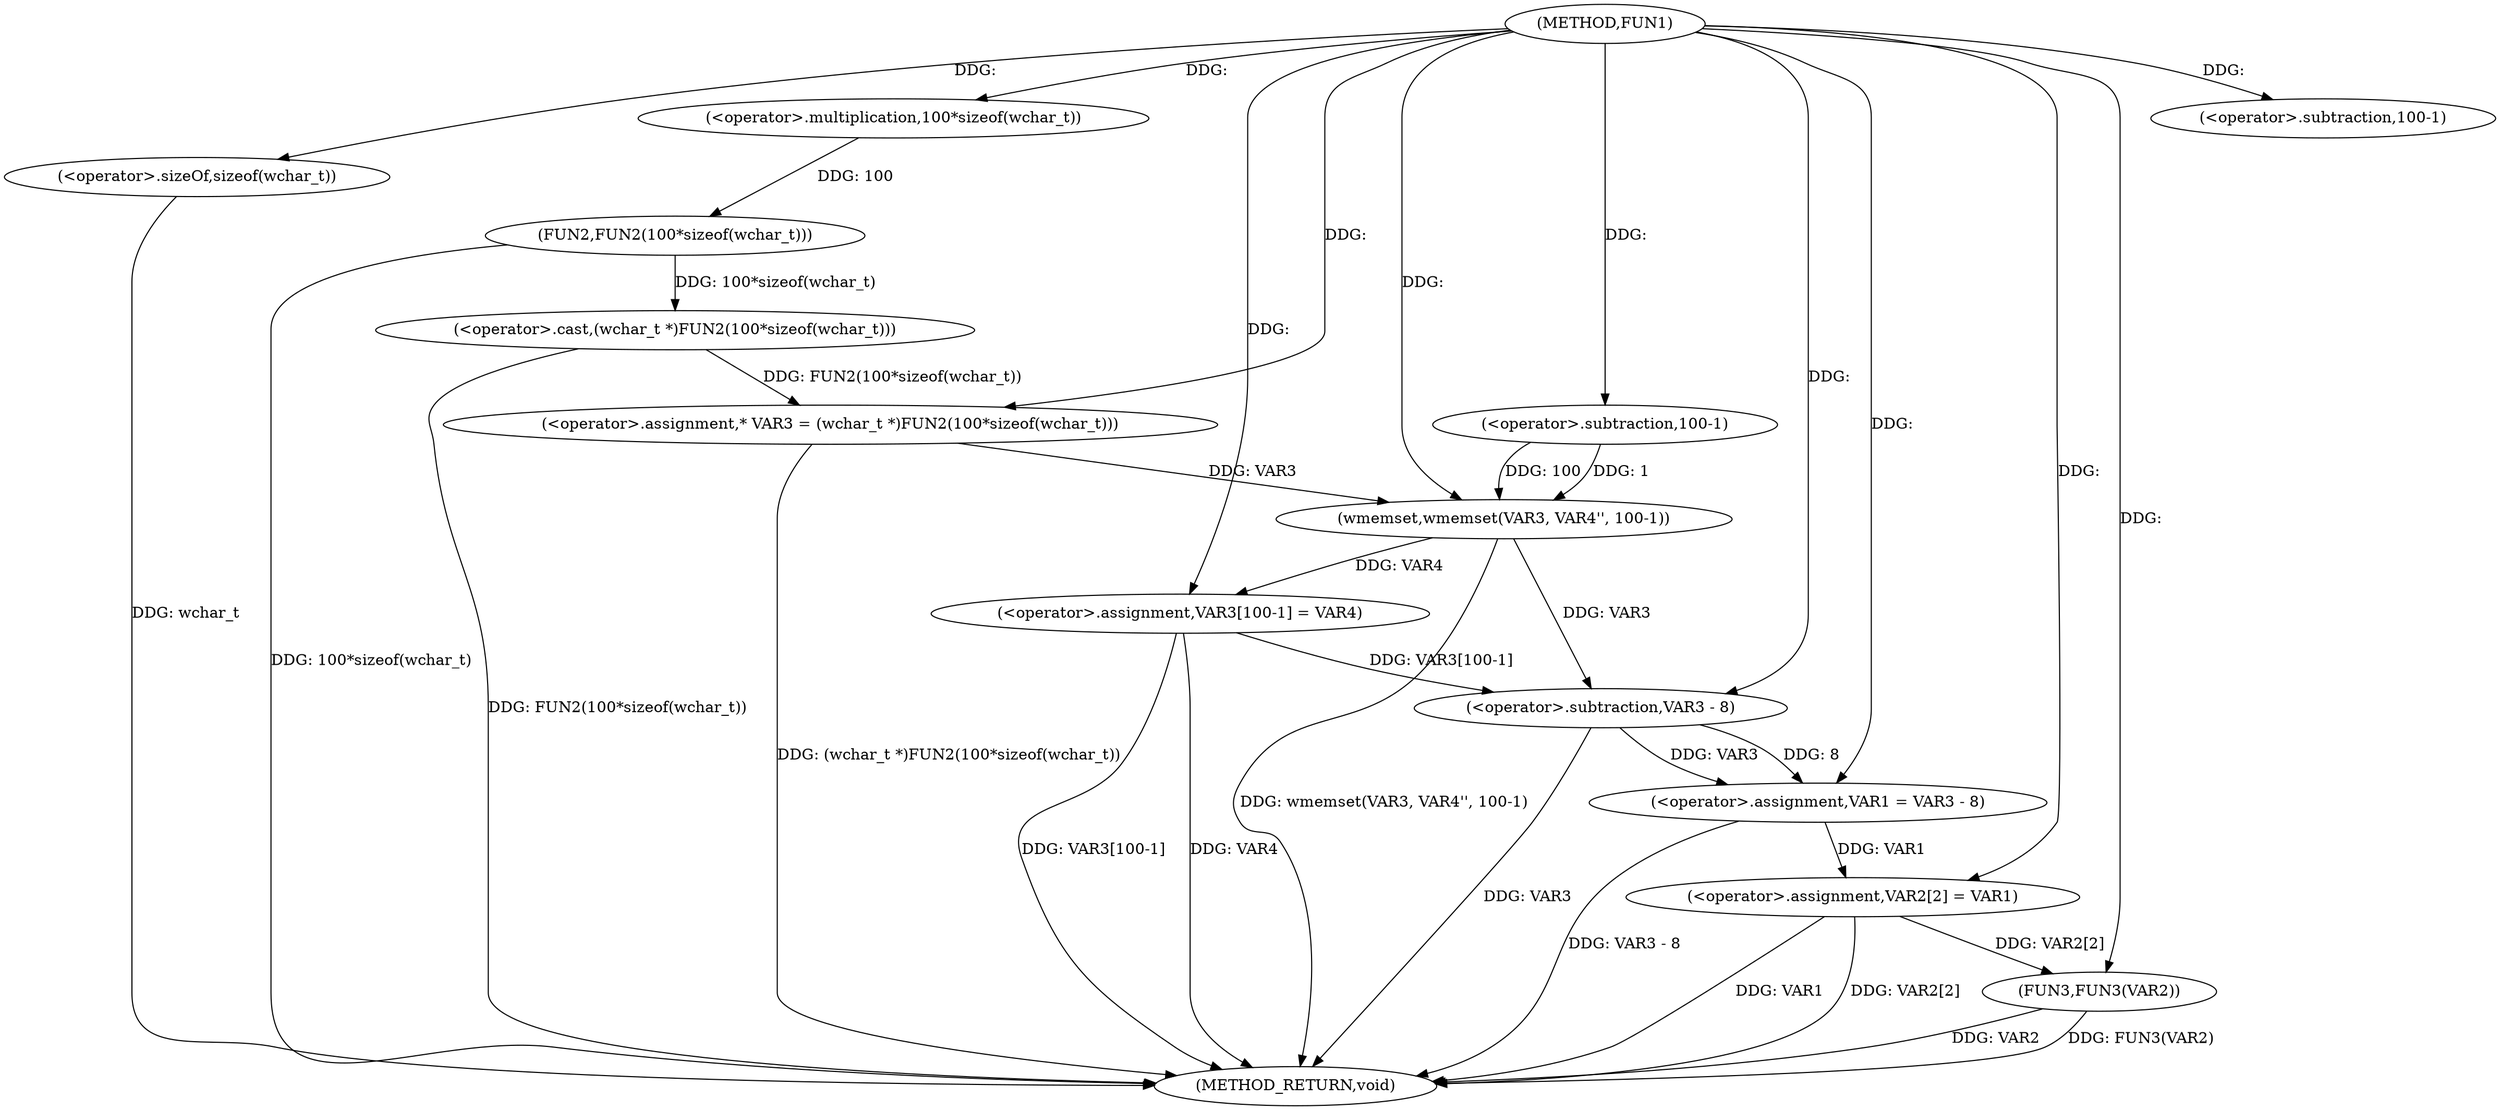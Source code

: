 digraph FUN1 {  
"1000100" [label = "(METHOD,FUN1)" ]
"1000139" [label = "(METHOD_RETURN,void)" ]
"1000105" [label = "(<operator>.assignment,* VAR3 = (wchar_t *)FUN2(100*sizeof(wchar_t)))" ]
"1000107" [label = "(<operator>.cast,(wchar_t *)FUN2(100*sizeof(wchar_t)))" ]
"1000109" [label = "(FUN2,FUN2(100*sizeof(wchar_t)))" ]
"1000110" [label = "(<operator>.multiplication,100*sizeof(wchar_t))" ]
"1000112" [label = "(<operator>.sizeOf,sizeof(wchar_t))" ]
"1000114" [label = "(wmemset,wmemset(VAR3, VAR4'', 100-1))" ]
"1000117" [label = "(<operator>.subtraction,100-1)" ]
"1000120" [label = "(<operator>.assignment,VAR3[100-1] = VAR4)" ]
"1000123" [label = "(<operator>.subtraction,100-1)" ]
"1000127" [label = "(<operator>.assignment,VAR1 = VAR3 - 8)" ]
"1000129" [label = "(<operator>.subtraction,VAR3 - 8)" ]
"1000132" [label = "(<operator>.assignment,VAR2[2] = VAR1)" ]
"1000137" [label = "(FUN3,FUN3(VAR2))" ]
  "1000105" -> "1000139"  [ label = "DDG: (wchar_t *)FUN2(100*sizeof(wchar_t))"] 
  "1000114" -> "1000139"  [ label = "DDG: wmemset(VAR3, VAR4'', 100-1)"] 
  "1000127" -> "1000139"  [ label = "DDG: VAR3 - 8"] 
  "1000120" -> "1000139"  [ label = "DDG: VAR3[100-1]"] 
  "1000132" -> "1000139"  [ label = "DDG: VAR1"] 
  "1000137" -> "1000139"  [ label = "DDG: VAR2"] 
  "1000129" -> "1000139"  [ label = "DDG: VAR3"] 
  "1000120" -> "1000139"  [ label = "DDG: VAR4"] 
  "1000132" -> "1000139"  [ label = "DDG: VAR2[2]"] 
  "1000112" -> "1000139"  [ label = "DDG: wchar_t"] 
  "1000109" -> "1000139"  [ label = "DDG: 100*sizeof(wchar_t)"] 
  "1000137" -> "1000139"  [ label = "DDG: FUN3(VAR2)"] 
  "1000107" -> "1000139"  [ label = "DDG: FUN2(100*sizeof(wchar_t))"] 
  "1000107" -> "1000105"  [ label = "DDG: FUN2(100*sizeof(wchar_t))"] 
  "1000100" -> "1000105"  [ label = "DDG: "] 
  "1000109" -> "1000107"  [ label = "DDG: 100*sizeof(wchar_t)"] 
  "1000110" -> "1000109"  [ label = "DDG: 100"] 
  "1000100" -> "1000110"  [ label = "DDG: "] 
  "1000100" -> "1000112"  [ label = "DDG: "] 
  "1000105" -> "1000114"  [ label = "DDG: VAR3"] 
  "1000100" -> "1000114"  [ label = "DDG: "] 
  "1000117" -> "1000114"  [ label = "DDG: 100"] 
  "1000117" -> "1000114"  [ label = "DDG: 1"] 
  "1000100" -> "1000117"  [ label = "DDG: "] 
  "1000114" -> "1000120"  [ label = "DDG: VAR4"] 
  "1000100" -> "1000120"  [ label = "DDG: "] 
  "1000100" -> "1000123"  [ label = "DDG: "] 
  "1000129" -> "1000127"  [ label = "DDG: VAR3"] 
  "1000129" -> "1000127"  [ label = "DDG: 8"] 
  "1000100" -> "1000127"  [ label = "DDG: "] 
  "1000114" -> "1000129"  [ label = "DDG: VAR3"] 
  "1000120" -> "1000129"  [ label = "DDG: VAR3[100-1]"] 
  "1000100" -> "1000129"  [ label = "DDG: "] 
  "1000127" -> "1000132"  [ label = "DDG: VAR1"] 
  "1000100" -> "1000132"  [ label = "DDG: "] 
  "1000132" -> "1000137"  [ label = "DDG: VAR2[2]"] 
  "1000100" -> "1000137"  [ label = "DDG: "] 
}
